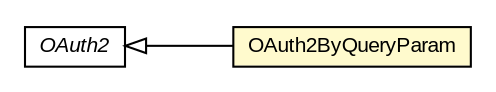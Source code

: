 #!/usr/local/bin/dot
#
# Class diagram 
# Generated by UMLGraph version R5_6-24-gf6e263 (http://www.umlgraph.org/)
#

digraph G {
	edge [fontname="arial",fontsize=10,labelfontname="arial",labelfontsize=10];
	node [fontname="arial",fontsize=10,shape=plaintext];
	nodesep=0.25;
	ranksep=0.5;
	rankdir=LR;
	// io.reinert.requestor.auth.oauth2.OAuth2ByQueryParam
	c9013 [label=<<table title="io.reinert.requestor.auth.oauth2.OAuth2ByQueryParam" border="0" cellborder="1" cellspacing="0" cellpadding="2" port="p" bgcolor="lemonChiffon" href="./OAuth2ByQueryParam.html">
		<tr><td><table border="0" cellspacing="0" cellpadding="1">
<tr><td align="center" balign="center"> OAuth2ByQueryParam </td></tr>
		</table></td></tr>
		</table>>, URL="./OAuth2ByQueryParam.html", fontname="arial", fontcolor="black", fontsize=10.0];
	// io.reinert.requestor.auth.oauth2.OAuth2
	c9015 [label=<<table title="io.reinert.requestor.auth.oauth2.OAuth2" border="0" cellborder="1" cellspacing="0" cellpadding="2" port="p" href="./OAuth2.html">
		<tr><td><table border="0" cellspacing="0" cellpadding="1">
<tr><td align="center" balign="center"><font face="arial italic"> OAuth2 </font></td></tr>
		</table></td></tr>
		</table>>, URL="./OAuth2.html", fontname="arial", fontcolor="black", fontsize=10.0];
	//io.reinert.requestor.auth.oauth2.OAuth2ByQueryParam extends io.reinert.requestor.auth.oauth2.OAuth2
	c9015:p -> c9013:p [dir=back,arrowtail=empty];
}

